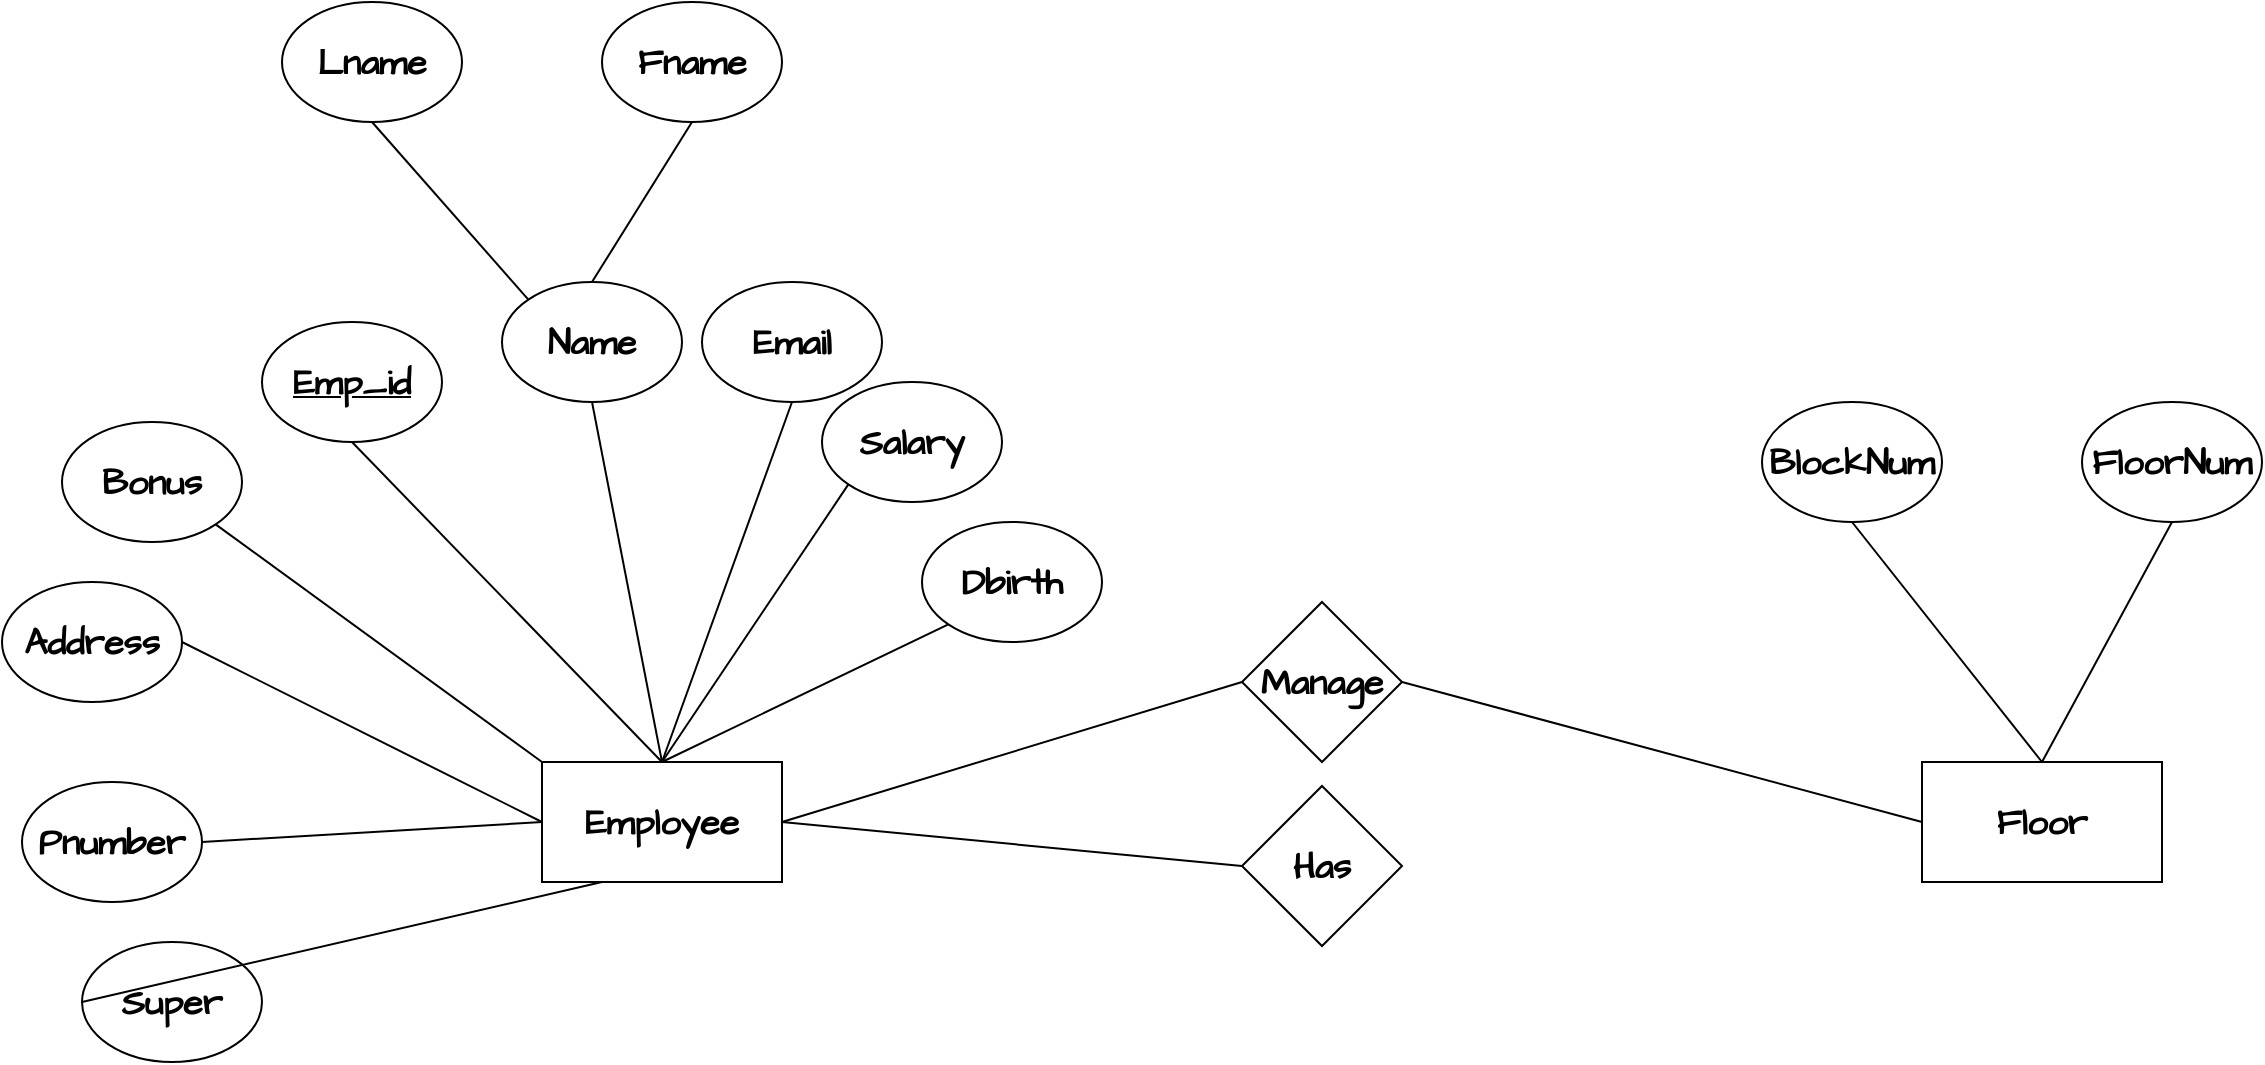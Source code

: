 <mxfile version="24.9.0">
  <diagram id="R2lEEEUBdFMjLlhIrx00" name="Page-1">
    <mxGraphModel dx="2085" dy="1769" grid="1" gridSize="10" guides="1" tooltips="1" connect="1" arrows="1" fold="1" page="1" pageScale="1" pageWidth="850" pageHeight="1100" math="0" shadow="0" extFonts="Permanent Marker^https://fonts.googleapis.com/css?family=Permanent+Marker">
      <root>
        <mxCell id="0" />
        <mxCell id="1" parent="0" />
        <mxCell id="eiVSzCuptyh7BwzZJYLk-1" value="&lt;font face=&quot;Architects Daughter&quot; style=&quot;font-size: 18px;&quot;&gt;&lt;b&gt;Employee&lt;/b&gt;&lt;/font&gt;" style="rounded=0;whiteSpace=wrap;html=1;" vertex="1" parent="1">
          <mxGeometry x="170" y="210" width="120" height="60" as="geometry" />
        </mxCell>
        <mxCell id="eiVSzCuptyh7BwzZJYLk-3" value="&lt;font style=&quot;font-size: 18px;&quot; face=&quot;Architects Daughter&quot;&gt;&lt;b&gt;&lt;u&gt;Emp_id&lt;/u&gt;&lt;/b&gt;&lt;/font&gt;" style="ellipse;whiteSpace=wrap;html=1;" vertex="1" parent="1">
          <mxGeometry x="30" y="-10" width="90" height="60" as="geometry" />
        </mxCell>
        <mxCell id="eiVSzCuptyh7BwzZJYLk-4" value="" style="endArrow=none;html=1;rounded=0;entryX=0.5;entryY=1;entryDx=0;entryDy=0;exitX=0.5;exitY=0;exitDx=0;exitDy=0;" edge="1" parent="1" source="eiVSzCuptyh7BwzZJYLk-1" target="eiVSzCuptyh7BwzZJYLk-3">
          <mxGeometry width="50" height="50" relative="1" as="geometry">
            <mxPoint x="400" y="320" as="sourcePoint" />
            <mxPoint x="450" y="270" as="targetPoint" />
          </mxGeometry>
        </mxCell>
        <mxCell id="eiVSzCuptyh7BwzZJYLk-6" value="&lt;font style=&quot;font-size: 18px;&quot; face=&quot;Architects Daughter&quot;&gt;&lt;b&gt;Name&lt;/b&gt;&lt;/font&gt;" style="ellipse;whiteSpace=wrap;html=1;" vertex="1" parent="1">
          <mxGeometry x="150" y="-30" width="90" height="60" as="geometry" />
        </mxCell>
        <mxCell id="eiVSzCuptyh7BwzZJYLk-8" value="" style="endArrow=none;html=1;rounded=0;entryX=0.5;entryY=1;entryDx=0;entryDy=0;exitX=0.5;exitY=0;exitDx=0;exitDy=0;" edge="1" parent="1" source="eiVSzCuptyh7BwzZJYLk-1" target="eiVSzCuptyh7BwzZJYLk-6">
          <mxGeometry width="50" height="50" relative="1" as="geometry">
            <mxPoint x="400" y="320" as="sourcePoint" />
            <mxPoint x="450" y="270" as="targetPoint" />
          </mxGeometry>
        </mxCell>
        <mxCell id="eiVSzCuptyh7BwzZJYLk-9" value="&lt;font style=&quot;font-size: 18px;&quot; face=&quot;Architects Daughter&quot;&gt;&lt;b&gt;Fname&lt;/b&gt;&lt;/font&gt;" style="ellipse;whiteSpace=wrap;html=1;" vertex="1" parent="1">
          <mxGeometry x="200" y="-170" width="90" height="60" as="geometry" />
        </mxCell>
        <mxCell id="eiVSzCuptyh7BwzZJYLk-11" value="&lt;font style=&quot;font-size: 18px;&quot; face=&quot;Architects Daughter&quot;&gt;&lt;b&gt;Lname&lt;/b&gt;&lt;/font&gt;" style="ellipse;whiteSpace=wrap;html=1;" vertex="1" parent="1">
          <mxGeometry x="40" y="-170" width="90" height="60" as="geometry" />
        </mxCell>
        <mxCell id="eiVSzCuptyh7BwzZJYLk-12" value="" style="endArrow=none;html=1;rounded=0;entryX=0.5;entryY=1;entryDx=0;entryDy=0;exitX=0.5;exitY=0;exitDx=0;exitDy=0;" edge="1" parent="1" source="eiVSzCuptyh7BwzZJYLk-6" target="eiVSzCuptyh7BwzZJYLk-9">
          <mxGeometry width="50" height="50" relative="1" as="geometry">
            <mxPoint x="340" y="170" as="sourcePoint" />
            <mxPoint x="390" y="120" as="targetPoint" />
          </mxGeometry>
        </mxCell>
        <mxCell id="eiVSzCuptyh7BwzZJYLk-13" value="" style="endArrow=none;html=1;rounded=0;entryX=0.5;entryY=1;entryDx=0;entryDy=0;exitX=0;exitY=0;exitDx=0;exitDy=0;" edge="1" parent="1" source="eiVSzCuptyh7BwzZJYLk-6" target="eiVSzCuptyh7BwzZJYLk-11">
          <mxGeometry width="50" height="50" relative="1" as="geometry">
            <mxPoint x="270" y="160" as="sourcePoint" />
            <mxPoint x="320" y="110" as="targetPoint" />
          </mxGeometry>
        </mxCell>
        <mxCell id="eiVSzCuptyh7BwzZJYLk-14" value="&lt;font face=&quot;Architects Daughter&quot;&gt;&lt;span style=&quot;font-size: 18px;&quot;&gt;&lt;b&gt;Email&lt;/b&gt;&lt;/span&gt;&lt;/font&gt;" style="ellipse;whiteSpace=wrap;html=1;" vertex="1" parent="1">
          <mxGeometry x="250" y="-30" width="90" height="60" as="geometry" />
        </mxCell>
        <mxCell id="eiVSzCuptyh7BwzZJYLk-17" value="&lt;font face=&quot;Architects Daughter&quot;&gt;&lt;span style=&quot;font-size: 18px;&quot;&gt;&lt;b&gt;Salary&lt;/b&gt;&lt;/span&gt;&lt;/font&gt;" style="ellipse;whiteSpace=wrap;html=1;" vertex="1" parent="1">
          <mxGeometry x="310" y="20" width="90" height="60" as="geometry" />
        </mxCell>
        <mxCell id="eiVSzCuptyh7BwzZJYLk-18" value="&lt;font data-font-src=&quot;https://fonts.googleapis.com/css?family=Architects+Daughter&quot; face=&quot;Architects Daughter&quot; style=&quot;font-size: 18px;&quot;&gt;&lt;b&gt;Dbirth&lt;/b&gt;&lt;/font&gt;" style="ellipse;whiteSpace=wrap;html=1;" vertex="1" parent="1">
          <mxGeometry x="360" y="90" width="90" height="60" as="geometry" />
        </mxCell>
        <mxCell id="eiVSzCuptyh7BwzZJYLk-19" value="&lt;font data-font-src=&quot;https://fonts.googleapis.com/css?family=Architects+Daughter&quot; face=&quot;Architects Daughter&quot; style=&quot;font-size: 18px;&quot;&gt;&lt;b&gt;Bonus&lt;/b&gt;&lt;/font&gt;" style="ellipse;whiteSpace=wrap;html=1;" vertex="1" parent="1">
          <mxGeometry x="-70" y="40" width="90" height="60" as="geometry" />
        </mxCell>
        <mxCell id="eiVSzCuptyh7BwzZJYLk-20" value="&lt;font data-font-src=&quot;https://fonts.googleapis.com/css?family=Architects+Daughter&quot; face=&quot;Architects Daughter&quot; style=&quot;font-size: 18px;&quot;&gt;&lt;b&gt;Address&lt;/b&gt;&lt;/font&gt;" style="ellipse;whiteSpace=wrap;html=1;" vertex="1" parent="1">
          <mxGeometry x="-100" y="120" width="90" height="60" as="geometry" />
        </mxCell>
        <mxCell id="eiVSzCuptyh7BwzZJYLk-21" value="&lt;font data-font-src=&quot;https://fonts.googleapis.com/css?family=Architects+Daughter&quot; face=&quot;Architects Daughter&quot; style=&quot;font-size: 18px;&quot;&gt;&lt;b&gt;Pnumber&lt;/b&gt;&lt;/font&gt;" style="ellipse;whiteSpace=wrap;html=1;" vertex="1" parent="1">
          <mxGeometry x="-90" y="220" width="90" height="60" as="geometry" />
        </mxCell>
        <mxCell id="eiVSzCuptyh7BwzZJYLk-22" value="" style="endArrow=none;html=1;rounded=0;entryX=0.5;entryY=1;entryDx=0;entryDy=0;exitX=0.5;exitY=0;exitDx=0;exitDy=0;" edge="1" parent="1" source="eiVSzCuptyh7BwzZJYLk-1" target="eiVSzCuptyh7BwzZJYLk-14">
          <mxGeometry width="50" height="50" relative="1" as="geometry">
            <mxPoint x="340" y="170" as="sourcePoint" />
            <mxPoint x="390" y="120" as="targetPoint" />
          </mxGeometry>
        </mxCell>
        <mxCell id="eiVSzCuptyh7BwzZJYLk-23" value="" style="endArrow=none;html=1;rounded=0;entryX=0;entryY=1;entryDx=0;entryDy=0;exitX=0.5;exitY=0;exitDx=0;exitDy=0;" edge="1" parent="1" source="eiVSzCuptyh7BwzZJYLk-1" target="eiVSzCuptyh7BwzZJYLk-17">
          <mxGeometry width="50" height="50" relative="1" as="geometry">
            <mxPoint x="340" y="170" as="sourcePoint" />
            <mxPoint x="390" y="120" as="targetPoint" />
          </mxGeometry>
        </mxCell>
        <mxCell id="eiVSzCuptyh7BwzZJYLk-24" value="" style="endArrow=none;html=1;rounded=0;entryX=0;entryY=1;entryDx=0;entryDy=0;exitX=0.5;exitY=0;exitDx=0;exitDy=0;" edge="1" parent="1" source="eiVSzCuptyh7BwzZJYLk-1" target="eiVSzCuptyh7BwzZJYLk-18">
          <mxGeometry width="50" height="50" relative="1" as="geometry">
            <mxPoint x="340" y="170" as="sourcePoint" />
            <mxPoint x="390" y="120" as="targetPoint" />
          </mxGeometry>
        </mxCell>
        <mxCell id="eiVSzCuptyh7BwzZJYLk-25" value="" style="endArrow=none;html=1;rounded=0;exitX=1;exitY=1;exitDx=0;exitDy=0;entryX=0;entryY=0;entryDx=0;entryDy=0;" edge="1" parent="1" source="eiVSzCuptyh7BwzZJYLk-19" target="eiVSzCuptyh7BwzZJYLk-1">
          <mxGeometry width="50" height="50" relative="1" as="geometry">
            <mxPoint x="340" y="170" as="sourcePoint" />
            <mxPoint x="390" y="120" as="targetPoint" />
          </mxGeometry>
        </mxCell>
        <mxCell id="eiVSzCuptyh7BwzZJYLk-26" value="" style="endArrow=none;html=1;rounded=0;entryX=1;entryY=0.5;entryDx=0;entryDy=0;exitX=0;exitY=0.5;exitDx=0;exitDy=0;" edge="1" parent="1" source="eiVSzCuptyh7BwzZJYLk-1" target="eiVSzCuptyh7BwzZJYLk-20">
          <mxGeometry width="50" height="50" relative="1" as="geometry">
            <mxPoint x="340" y="170" as="sourcePoint" />
            <mxPoint x="390" y="120" as="targetPoint" />
          </mxGeometry>
        </mxCell>
        <mxCell id="eiVSzCuptyh7BwzZJYLk-27" value="" style="endArrow=none;html=1;rounded=0;exitX=1;exitY=0.5;exitDx=0;exitDy=0;entryX=0;entryY=0.5;entryDx=0;entryDy=0;" edge="1" parent="1" source="eiVSzCuptyh7BwzZJYLk-21" target="eiVSzCuptyh7BwzZJYLk-1">
          <mxGeometry width="50" height="50" relative="1" as="geometry">
            <mxPoint x="340" y="170" as="sourcePoint" />
            <mxPoint x="390" y="120" as="targetPoint" />
          </mxGeometry>
        </mxCell>
        <mxCell id="eiVSzCuptyh7BwzZJYLk-29" value="&lt;font data-font-src=&quot;https://fonts.googleapis.com/css?family=Architects+Daughter&quot; face=&quot;Architects Daughter&quot; style=&quot;font-size: 18px;&quot;&gt;&lt;b&gt;Super&lt;/b&gt;&lt;/font&gt;" style="ellipse;whiteSpace=wrap;html=1;" vertex="1" parent="1">
          <mxGeometry x="-60" y="300" width="90" height="60" as="geometry" />
        </mxCell>
        <mxCell id="eiVSzCuptyh7BwzZJYLk-30" value="" style="endArrow=none;html=1;rounded=0;entryX=0;entryY=0.5;entryDx=0;entryDy=0;exitX=0.25;exitY=1;exitDx=0;exitDy=0;" edge="1" parent="1" source="eiVSzCuptyh7BwzZJYLk-1" target="eiVSzCuptyh7BwzZJYLk-29">
          <mxGeometry width="50" height="50" relative="1" as="geometry">
            <mxPoint x="330" y="90" as="sourcePoint" />
            <mxPoint x="380" y="40" as="targetPoint" />
          </mxGeometry>
        </mxCell>
        <mxCell id="eiVSzCuptyh7BwzZJYLk-31" value="&lt;font face=&quot;Architects Daughter&quot; style=&quot;font-size: 18px;&quot;&gt;&lt;b&gt;Floor&lt;/b&gt;&lt;/font&gt;" style="rounded=0;whiteSpace=wrap;html=1;" vertex="1" parent="1">
          <mxGeometry x="860" y="210" width="120" height="60" as="geometry" />
        </mxCell>
        <mxCell id="eiVSzCuptyh7BwzZJYLk-32" value="&lt;font data-font-src=&quot;https://fonts.googleapis.com/css?family=Architects+Daughter&quot; face=&quot;Architects Daughter&quot; style=&quot;font-size: 18px;&quot;&gt;&lt;b&gt;FloorNum&lt;/b&gt;&lt;/font&gt;" style="ellipse;whiteSpace=wrap;html=1;" vertex="1" parent="1">
          <mxGeometry x="940" y="30" width="90" height="60" as="geometry" />
        </mxCell>
        <mxCell id="eiVSzCuptyh7BwzZJYLk-33" value="&lt;font data-font-src=&quot;https://fonts.googleapis.com/css?family=Architects+Daughter&quot; face=&quot;Architects Daughter&quot; style=&quot;font-size: 18px;&quot;&gt;&lt;b&gt;BlockNum&lt;/b&gt;&lt;/font&gt;" style="ellipse;whiteSpace=wrap;html=1;" vertex="1" parent="1">
          <mxGeometry x="780" y="30" width="90" height="60" as="geometry" />
        </mxCell>
        <mxCell id="eiVSzCuptyh7BwzZJYLk-34" value="" style="endArrow=none;html=1;rounded=0;entryX=0.5;entryY=1;entryDx=0;entryDy=0;exitX=0.5;exitY=0;exitDx=0;exitDy=0;" edge="1" parent="1" source="eiVSzCuptyh7BwzZJYLk-31" target="eiVSzCuptyh7BwzZJYLk-33">
          <mxGeometry width="50" height="50" relative="1" as="geometry">
            <mxPoint x="580" y="140" as="sourcePoint" />
            <mxPoint x="630" y="90" as="targetPoint" />
          </mxGeometry>
        </mxCell>
        <mxCell id="eiVSzCuptyh7BwzZJYLk-35" value="" style="endArrow=none;html=1;rounded=0;entryX=0.5;entryY=1;entryDx=0;entryDy=0;exitX=0.5;exitY=0;exitDx=0;exitDy=0;" edge="1" parent="1" source="eiVSzCuptyh7BwzZJYLk-31" target="eiVSzCuptyh7BwzZJYLk-32">
          <mxGeometry width="50" height="50" relative="1" as="geometry">
            <mxPoint x="580" y="140" as="sourcePoint" />
            <mxPoint x="630" y="90" as="targetPoint" />
          </mxGeometry>
        </mxCell>
        <mxCell id="eiVSzCuptyh7BwzZJYLk-37" value="&lt;b style=&quot;font-family: &amp;quot;Architects Daughter&amp;quot;; font-size: 18px;&quot;&gt;Manage&lt;/b&gt;" style="rhombus;whiteSpace=wrap;html=1;" vertex="1" parent="1">
          <mxGeometry x="520" y="130" width="80" height="80" as="geometry" />
        </mxCell>
        <mxCell id="eiVSzCuptyh7BwzZJYLk-38" value="" style="endArrow=none;html=1;rounded=0;exitX=1;exitY=0.5;exitDx=0;exitDy=0;entryX=0;entryY=0.5;entryDx=0;entryDy=0;" edge="1" parent="1" source="eiVSzCuptyh7BwzZJYLk-1" target="eiVSzCuptyh7BwzZJYLk-37">
          <mxGeometry width="50" height="50" relative="1" as="geometry">
            <mxPoint x="380" y="180" as="sourcePoint" />
            <mxPoint x="430" y="130" as="targetPoint" />
          </mxGeometry>
        </mxCell>
        <mxCell id="eiVSzCuptyh7BwzZJYLk-39" value="" style="endArrow=none;html=1;rounded=0;entryX=0;entryY=0.5;entryDx=0;entryDy=0;exitX=1;exitY=0.5;exitDx=0;exitDy=0;" edge="1" parent="1" source="eiVSzCuptyh7BwzZJYLk-37" target="eiVSzCuptyh7BwzZJYLk-31">
          <mxGeometry width="50" height="50" relative="1" as="geometry">
            <mxPoint x="380" y="180" as="sourcePoint" />
            <mxPoint x="430" y="130" as="targetPoint" />
          </mxGeometry>
        </mxCell>
        <mxCell id="eiVSzCuptyh7BwzZJYLk-40" value="&lt;font face=&quot;Architects Daughter&quot;&gt;&lt;span style=&quot;font-size: 18px;&quot;&gt;&lt;b&gt;Has&lt;/b&gt;&lt;/span&gt;&lt;/font&gt;" style="rhombus;whiteSpace=wrap;html=1;" vertex="1" parent="1">
          <mxGeometry x="520" y="222" width="80" height="80" as="geometry" />
        </mxCell>
        <mxCell id="eiVSzCuptyh7BwzZJYLk-42" value="" style="endArrow=none;html=1;rounded=0;exitX=1;exitY=0.5;exitDx=0;exitDy=0;entryX=0;entryY=0.5;entryDx=0;entryDy=0;" edge="1" parent="1" source="eiVSzCuptyh7BwzZJYLk-1" target="eiVSzCuptyh7BwzZJYLk-40">
          <mxGeometry width="50" height="50" relative="1" as="geometry">
            <mxPoint x="490" y="160" as="sourcePoint" />
            <mxPoint x="540" y="110" as="targetPoint" />
          </mxGeometry>
        </mxCell>
      </root>
    </mxGraphModel>
  </diagram>
</mxfile>
